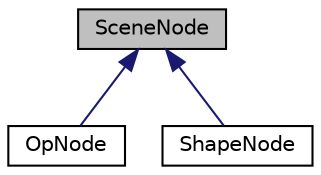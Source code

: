 digraph "SceneNode"
{
  edge [fontname="Helvetica",fontsize="10",labelfontname="Helvetica",labelfontsize="10"];
  node [fontname="Helvetica",fontsize="10",shape=record];
  Node0 [label="SceneNode",height=0.2,width=0.4,color="black", fillcolor="grey75", style="filled", fontcolor="black"];
  Node0 -> Node1 [dir="back",color="midnightblue",fontsize="10",style="solid",fontname="Helvetica"];
  Node1 [label="OpNode",height=0.2,width=0.4,color="black", fillcolor="white", style="filled",URL="$classOpNode.html",tooltip="Inherited class for internal csg tree boolean set operation nodes. "];
  Node0 -> Node2 [dir="back",color="midnightblue",fontsize="10",style="solid",fontname="Helvetica"];
  Node2 [label="ShapeNode",height=0.2,width=0.4,color="black", fillcolor="white", style="filled",URL="$classShapeNode.html",tooltip="Inherited class for leaf csg tree shape nodes. "];
}
